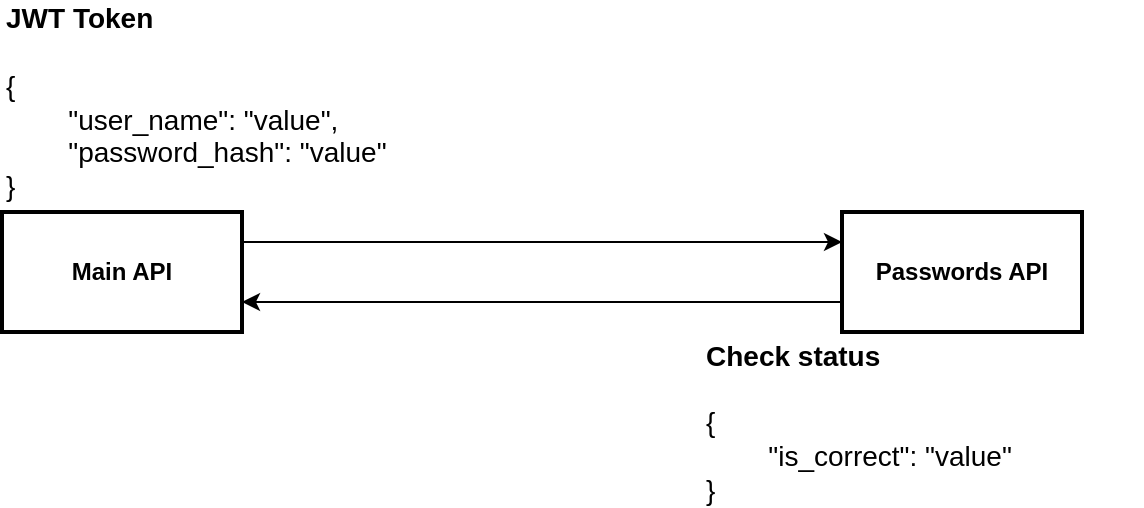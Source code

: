 <mxfile version="20.3.0" type="device"><diagram id="8YOb-_35l5LeV0bO1s36" name="Page-1"><mxGraphModel dx="1078" dy="634" grid="1" gridSize="10" guides="1" tooltips="1" connect="1" arrows="1" fold="1" page="1" pageScale="1" pageWidth="850" pageHeight="1100" math="0" shadow="0"><root><mxCell id="0"/><mxCell id="1" parent="0"/><mxCell id="OxukrDvHVm54ILeO917l-1" value="&lt;b&gt;Main API&lt;br&gt;&lt;/b&gt;" style="rounded=0;whiteSpace=wrap;html=1;strokeWidth=2;" vertex="1" parent="1"><mxGeometry x="140" y="260" width="120" height="60" as="geometry"/></mxCell><mxCell id="OxukrDvHVm54ILeO917l-2" value="&lt;b&gt;Passwords API&lt;br&gt;&lt;/b&gt;" style="rounded=0;whiteSpace=wrap;html=1;strokeWidth=2;" vertex="1" parent="1"><mxGeometry x="560" y="260" width="120" height="60" as="geometry"/></mxCell><mxCell id="OxukrDvHVm54ILeO917l-8" value="" style="endArrow=classic;html=1;rounded=0;exitX=1;exitY=0.25;exitDx=0;exitDy=0;entryX=0;entryY=0.25;entryDx=0;entryDy=0;" edge="1" parent="1" source="OxukrDvHVm54ILeO917l-1" target="OxukrDvHVm54ILeO917l-2"><mxGeometry width="50" height="50" relative="1" as="geometry"><mxPoint x="120" y="290" as="sourcePoint"/><mxPoint x="170" y="240" as="targetPoint"/></mxGeometry></mxCell><mxCell id="OxukrDvHVm54ILeO917l-9" value="" style="endArrow=classic;html=1;rounded=0;entryX=1;entryY=0.75;entryDx=0;entryDy=0;exitX=0;exitY=0.75;exitDx=0;exitDy=0;" edge="1" parent="1" source="OxukrDvHVm54ILeO917l-2" target="OxukrDvHVm54ILeO917l-1"><mxGeometry width="50" height="50" relative="1" as="geometry"><mxPoint x="280" y="380" as="sourcePoint"/><mxPoint x="330" y="330" as="targetPoint"/></mxGeometry></mxCell><mxCell id="OxukrDvHVm54ILeO917l-11" value="&lt;div style=&quot;font-size: 14px;&quot; align=&quot;left&quot;&gt;&lt;b&gt;&lt;font style=&quot;font-size: 14px;&quot;&gt;JWT Token&lt;/font&gt;&lt;/b&gt;&lt;/div&gt;&lt;div style=&quot;font-size: 14px;&quot;&gt;&lt;font style=&quot;font-size: 14px;&quot;&gt;&lt;br&gt;&lt;/font&gt;&lt;/div&gt;&lt;div style=&quot;font-size: 14px;&quot;&gt;&lt;font style=&quot;font-size: 14px;&quot;&gt;{&lt;/font&gt;&lt;/div&gt;&lt;div style=&quot;font-size: 14px;&quot;&gt;&lt;font style=&quot;font-size: 14px;&quot;&gt;&lt;span style=&quot;white-space: pre;&quot;&gt;&#9;&lt;/span&gt;&quot;user_name&quot;: &quot;value&quot;,&lt;/font&gt;&lt;/div&gt;&lt;div style=&quot;font-size: 14px;&quot;&gt;&lt;font style=&quot;font-size: 14px;&quot;&gt;&lt;span style=&quot;white-space: pre;&quot;&gt;&#9;&lt;/span&gt;&quot;password_hash&quot;: &quot;value&quot;&lt;br&gt;&lt;/font&gt;&lt;/div&gt;&lt;div style=&quot;font-size: 14px;&quot;&gt;&lt;font style=&quot;font-size: 14px;&quot;&gt;}&lt;br&gt;&lt;/font&gt;&lt;/div&gt;" style="text;html=1;strokeColor=none;fillColor=none;align=left;verticalAlign=middle;whiteSpace=wrap;rounded=0;strokeWidth=2;fontSize=15;" vertex="1" parent="1"><mxGeometry x="140" y="170" width="310" height="70" as="geometry"/></mxCell><mxCell id="OxukrDvHVm54ILeO917l-13" value="&lt;div style=&quot;font-size: 14px;&quot; align=&quot;left&quot;&gt;&lt;b&gt;&lt;font style=&quot;font-size: 14px;&quot;&gt;Check status&lt;br&gt;&lt;/font&gt;&lt;/b&gt;&lt;/div&gt;&lt;div style=&quot;font-size: 14px;&quot;&gt;&lt;font style=&quot;font-size: 14px;&quot;&gt;&lt;br&gt;&lt;/font&gt;&lt;/div&gt;&lt;div style=&quot;font-size: 14px;&quot;&gt;&lt;font style=&quot;font-size: 14px;&quot;&gt;{&lt;/font&gt;&lt;/div&gt;&lt;div style=&quot;font-size: 14px;&quot;&gt;&lt;font style=&quot;font-size: 14px;&quot;&gt;&lt;span style=&quot;white-space: pre;&quot;&gt;&#9;&lt;/span&gt;&quot;is_correct&quot;: &quot;value&quot;&lt;/font&gt;&lt;/div&gt;&lt;div style=&quot;font-size: 14px;&quot;&gt;&lt;font style=&quot;font-size: 14px;&quot;&gt;}&lt;br&gt;&lt;/font&gt;&lt;/div&gt;" style="text;html=1;strokeColor=none;fillColor=none;align=left;verticalAlign=middle;whiteSpace=wrap;rounded=0;strokeWidth=2;fontSize=15;" vertex="1" parent="1"><mxGeometry x="490" y="330" width="220" height="70" as="geometry"/></mxCell></root></mxGraphModel></diagram></mxfile>